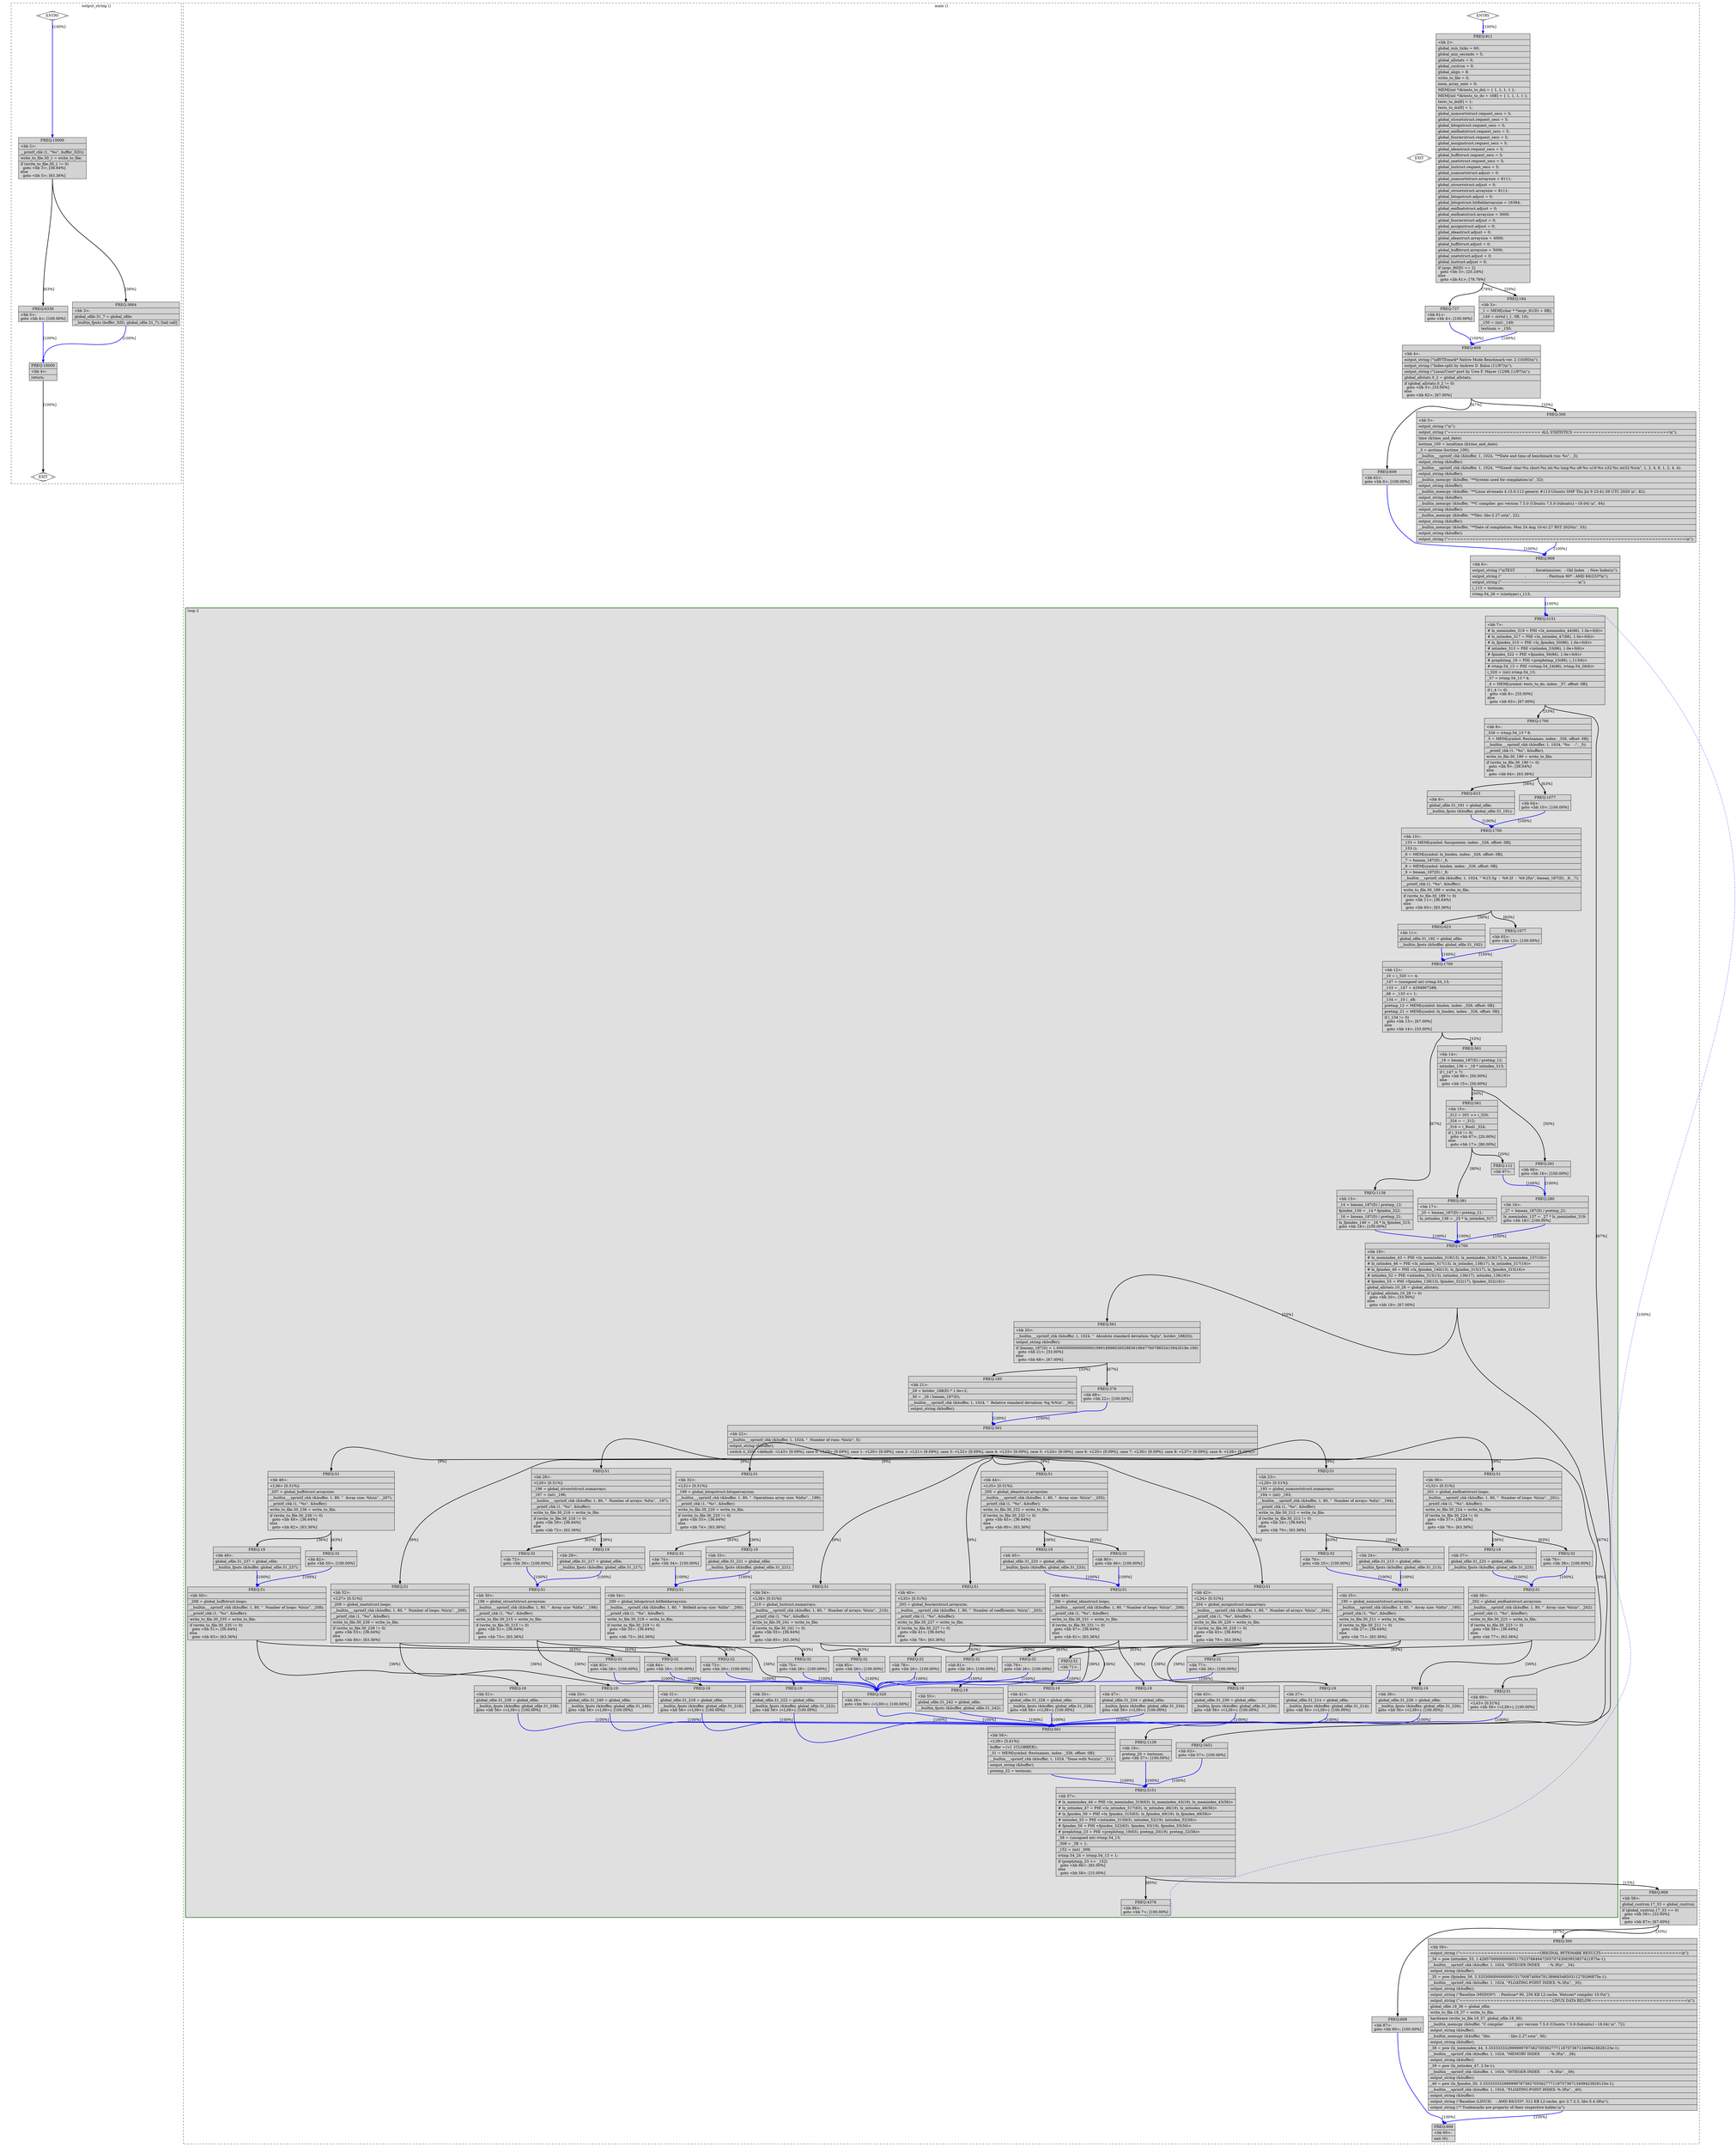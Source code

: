 digraph "nbench0.c.195t.local-pure-const2" {
overlap=false;
subgraph "cluster_output_string" {
	style="dashed";
	color="black";
	label="output_string ()";
	fn_64_basic_block_0 [shape=Mdiamond,style=filled,fillcolor=white,label="ENTRY"];

	fn_64_basic_block_1 [shape=Mdiamond,style=filled,fillcolor=white,label="EXIT"];

	fn_64_basic_block_2 [shape=record,style=filled,fillcolor=lightgrey,label="{ FREQ:10000 |\<bb\ 2\>:\l\
|__printf_chk\ (1,\ \"%s\",\ buffer_3(D));\l\
|write_to_file.30_1\ =\ write_to_file;\l\
|if\ (write_to_file.30_1\ !=\ 0)\l\
\ \ goto\ \<bb\ 3\>;\ [36.64%]\l\
else\l\
\ \ goto\ \<bb\ 5\>;\ [63.36%]\l\
}"];

	fn_64_basic_block_5 [shape=record,style=filled,fillcolor=lightgrey,label="{ FREQ:6336 |\<bb\ 5\>:\l\
goto\ \<bb\ 4\>;\ [100.00%]\l\
}"];

	fn_64_basic_block_3 [shape=record,style=filled,fillcolor=lightgrey,label="{ FREQ:3664 |\<bb\ 3\>:\l\
|global_ofile.31_7\ =\ global_ofile;\l\
|__builtin_fputs\ (buffer_3(D),\ global_ofile.31_7);\ [tail\ call]\l\
}"];

	fn_64_basic_block_4 [shape=record,style=filled,fillcolor=lightgrey,label="{ FREQ:10000 |\<bb\ 4\>:\l\
|return;\l\
}"];

	fn_64_basic_block_0:s -> fn_64_basic_block_2:n [style="solid,bold",color=blue,weight=100,constraint=true, label="[100%]"];
	fn_64_basic_block_2:s -> fn_64_basic_block_3:n [style="solid,bold",color=black,weight=10,constraint=true, label="[36%]"];
	fn_64_basic_block_2:s -> fn_64_basic_block_5:n [style="solid,bold",color=black,weight=10,constraint=true, label="[63%]"];
	fn_64_basic_block_5:s -> fn_64_basic_block_4:n [style="solid,bold",color=blue,weight=100,constraint=true, label="[100%]"];
	fn_64_basic_block_3:s -> fn_64_basic_block_4:n [style="solid,bold",color=blue,weight=100,constraint=true, label="[100%]"];
	fn_64_basic_block_4:s -> fn_64_basic_block_1:n [style="solid,bold",color=black,weight=10,constraint=true, label="[100%]"];
	fn_64_basic_block_0:s -> fn_64_basic_block_1:n [style="invis",constraint=true];
}
subgraph "cluster_main" {
	style="dashed";
	color="black";
	label="main ()";
	subgraph cluster_54_2 {
	style="filled";
	color="darkgreen";
	fillcolor="grey88";
	label="loop 2";
	labeljust=l;
	penwidth=2;
	fn_54_basic_block_7 [shape=record,style=filled,fillcolor=lightgrey,label="{ FREQ:5151 |\<bb\ 7\>:\l\
|#\ lx_memindex_319\ =\ PHI\ \<lx_memindex_44(86),\ 1.0e+0(6)\>\l\
|#\ lx_intindex_317\ =\ PHI\ \<lx_intindex_47(86),\ 1.0e+0(6)\>\l\
|#\ lx_fpindex_315\ =\ PHI\ \<lx_fpindex_50(86),\ 1.0e+0(6)\>\l\
|#\ intindex_313\ =\ PHI\ \<intindex_53(86),\ 1.0e+0(6)\>\l\
|#\ fpindex_322\ =\ PHI\ \<fpindex_56(86),\ 1.0e+0(6)\>\l\
|#\ prephitmp_19\ =\ PHI\ \<prephitmp_23(86),\ i_113(6)\>\l\
|#\ ivtmp.54_13\ =\ PHI\ \<ivtmp.54_24(86),\ ivtmp.54_26(6)\>\l\
|i_320\ =\ (int)\ ivtmp.54_13;\l\
|_57\ =\ ivtmp.54_13\ *\ 4;\l\
|_4\ =\ MEM[symbol:\ tests_to_do,\ index:\ _57,\ offset:\ 0B];\l\
|if\ (_4\ !=\ 0)\l\
\ \ goto\ \<bb\ 8\>;\ [33.00%]\l\
else\l\
\ \ goto\ \<bb\ 63\>;\ [67.00%]\l\
}"];

	fn_54_basic_block_8 [shape=record,style=filled,fillcolor=lightgrey,label="{ FREQ:1700 |\<bb\ 8\>:\l\
|_326\ =\ ivtmp.54_13\ *\ 8;\l\
|_5\ =\ MEM[symbol:\ ftestnames,\ index:\ _326,\ offset:\ 0B];\l\
|__builtin___sprintf_chk\ (&buffer,\ 1,\ 1024,\ \"%s\ \ \ \ :\",\ _5);\l\
|__printf_chk\ (1,\ \"%s\",\ &buffer);\l\
|write_to_file.30_190\ =\ write_to_file;\l\
|if\ (write_to_file.30_190\ !=\ 0)\l\
\ \ goto\ \<bb\ 9\>;\ [36.64%]\l\
else\l\
\ \ goto\ \<bb\ 64\>;\ [63.36%]\l\
}"];

	fn_54_basic_block_63 [shape=record,style=filled,fillcolor=lightgrey,label="{ FREQ:3451 |\<bb\ 63\>:\l\
goto\ \<bb\ 57\>;\ [100.00%]\l\
}"];

	fn_54_basic_block_9 [shape=record,style=filled,fillcolor=lightgrey,label="{ FREQ:623 |\<bb\ 9\>:\l\
|global_ofile.31_191\ =\ global_ofile;\l\
|__builtin_fputs\ (&buffer,\ global_ofile.31_191);\l\
}"];

	fn_54_basic_block_64 [shape=record,style=filled,fillcolor=lightgrey,label="{ FREQ:1077 |\<bb\ 64\>:\l\
goto\ \<bb\ 10\>;\ [100.00%]\l\
}"];

	fn_54_basic_block_57 [shape=record,style=filled,fillcolor=lightgrey,label="{ FREQ:5151 |\<bb\ 57\>:\l\
|#\ lx_memindex_44\ =\ PHI\ \<lx_memindex_319(63),\ lx_memindex_43(19),\ lx_memindex_43(56)\>\l\
|#\ lx_intindex_47\ =\ PHI\ \<lx_intindex_317(63),\ lx_intindex_46(19),\ lx_intindex_46(56)\>\l\
|#\ lx_fpindex_50\ =\ PHI\ \<lx_fpindex_315(63),\ lx_fpindex_49(19),\ lx_fpindex_49(56)\>\l\
|#\ intindex_53\ =\ PHI\ \<intindex_313(63),\ intindex_52(19),\ intindex_52(56)\>\l\
|#\ fpindex_56\ =\ PHI\ \<fpindex_322(63),\ fpindex_55(19),\ fpindex_55(56)\>\l\
|#\ prephitmp_23\ =\ PHI\ \<prephitmp_19(63),\ pretmp_20(19),\ pretmp_22(56)\>\l\
|_58\ =\ (unsigned\ int)\ ivtmp.54_13;\l\
|_309\ =\ _58\ +\ 1;\l\
|_152\ =\ (int)\ _309;\l\
|ivtmp.54_24\ =\ ivtmp.54_13\ +\ 1;\l\
|if\ (prephitmp_23\ \>=\ _152)\l\
\ \ goto\ \<bb\ 86\>;\ [85.00%]\l\
else\l\
\ \ goto\ \<bb\ 58\>;\ [15.00%]\l\
}"];

	fn_54_basic_block_10 [shape=record,style=filled,fillcolor=lightgrey,label="{ FREQ:1700 |\<bb\ 10\>:\l\
|_153\ =\ MEM[symbol:\ funcpointer,\ index:\ _326,\ offset:\ 0B];\l\
|_153\ ();\l\
|_6\ =\ MEM[symbol:\ lx_bindex,\ index:\ _326,\ offset:\ 0B];\l\
|_7\ =\ bmean_187(D)\ /\ _6;\l\
|_8\ =\ MEM[symbol:\ bindex,\ index:\ _326,\ offset:\ 0B];\l\
|_9\ =\ bmean_187(D)\ /\ _8;\l\
|__builtin___sprintf_chk\ (&buffer,\ 1,\ 1024,\ \"\ %15.5g\ \ :\ \ %9.2f\ \ :\ \ %9.2f\\n\",\ bmean_187(D),\ _9,\ _7);\l\
|__printf_chk\ (1,\ \"%s\",\ &buffer);\l\
|write_to_file.30_189\ =\ write_to_file;\l\
|if\ (write_to_file.30_189\ !=\ 0)\l\
\ \ goto\ \<bb\ 11\>;\ [36.64%]\l\
else\l\
\ \ goto\ \<bb\ 65\>;\ [63.36%]\l\
}"];

	fn_54_basic_block_86 [shape=record,style=filled,fillcolor=lightgrey,label="{ FREQ:4378 |\<bb\ 86\>:\l\
goto\ \<bb\ 7\>;\ [100.00%]\l\
}"];

	fn_54_basic_block_11 [shape=record,style=filled,fillcolor=lightgrey,label="{ FREQ:623 |\<bb\ 11\>:\l\
|global_ofile.31_192\ =\ global_ofile;\l\
|__builtin_fputs\ (&buffer,\ global_ofile.31_192);\l\
}"];

	fn_54_basic_block_65 [shape=record,style=filled,fillcolor=lightgrey,label="{ FREQ:1077 |\<bb\ 65\>:\l\
goto\ \<bb\ 12\>;\ [100.00%]\l\
}"];

	fn_54_basic_block_12 [shape=record,style=filled,fillcolor=lightgrey,label="{ FREQ:1700 |\<bb\ 12\>:\l\
|_10\ =\ i_320\ ==\ 4;\l\
|_147\ =\ (unsigned\ int)\ ivtmp.54_13;\l\
|_133\ =\ _147\ +\ 4294967288;\l\
|_48\ =\ _133\ \<=\ 1;\l\
|_134\ =\ _10\ \|\ _48;\l\
|pretmp_12\ =\ MEM[symbol:\ bindex,\ index:\ _326,\ offset:\ 0B];\l\
|pretmp_21\ =\ MEM[symbol:\ lx_bindex,\ index:\ _326,\ offset:\ 0B];\l\
|if\ (_134\ !=\ 0)\l\
\ \ goto\ \<bb\ 13\>;\ [67.00%]\l\
else\l\
\ \ goto\ \<bb\ 14\>;\ [33.00%]\l\
}"];

	fn_54_basic_block_13 [shape=record,style=filled,fillcolor=lightgrey,label="{ FREQ:1139 |\<bb\ 13\>:\l\
|_14\ =\ bmean_187(D)\ /\ pretmp_12;\l\
|fpindex_139\ =\ _14\ *\ fpindex_322;\l\
|_16\ =\ bmean_187(D)\ /\ pretmp_21;\l\
|lx_fpindex_140\ =\ _16\ *\ lx_fpindex_315;\l\
goto\ \<bb\ 18\>;\ [100.00%]\l\
}"];

	fn_54_basic_block_14 [shape=record,style=filled,fillcolor=lightgrey,label="{ FREQ:561 |\<bb\ 14\>:\l\
|_18\ =\ bmean_187(D)\ /\ pretmp_12;\l\
|intindex_136\ =\ _18\ *\ intindex_313;\l\
|if\ (_147\ \>\ 7)\l\
\ \ goto\ \<bb\ 66\>;\ [50.00%]\l\
else\l\
\ \ goto\ \<bb\ 15\>;\ [50.00%]\l\
}"];

	fn_54_basic_block_18 [shape=record,style=filled,fillcolor=lightgrey,label="{ FREQ:1700 |\<bb\ 18\>:\l\
|#\ lx_memindex_43\ =\ PHI\ \<lx_memindex_319(13),\ lx_memindex_319(17),\ lx_memindex_137(16)\>\l\
|#\ lx_intindex_46\ =\ PHI\ \<lx_intindex_317(13),\ lx_intindex_138(17),\ lx_intindex_317(16)\>\l\
|#\ lx_fpindex_49\ =\ PHI\ \<lx_fpindex_140(13),\ lx_fpindex_315(17),\ lx_fpindex_315(16)\>\l\
|#\ intindex_52\ =\ PHI\ \<intindex_313(13),\ intindex_136(17),\ intindex_136(16)\>\l\
|#\ fpindex_55\ =\ PHI\ \<fpindex_139(13),\ fpindex_322(17),\ fpindex_322(16)\>\l\
|global_allstats.10_28\ =\ global_allstats;\l\
|if\ (global_allstats.10_28\ !=\ 0)\l\
\ \ goto\ \<bb\ 20\>;\ [33.00%]\l\
else\l\
\ \ goto\ \<bb\ 19\>;\ [67.00%]\l\
}"];

	fn_54_basic_block_15 [shape=record,style=filled,fillcolor=lightgrey,label="{ FREQ:561 |\<bb\ 15\>:\l\
|_312\ =\ 201\ \>\>\ i_320;\l\
|_324\ =\ ~_312;\l\
|_316\ =\ (_Bool)\ _324;\l\
|if\ (_316\ !=\ 0)\l\
\ \ goto\ \<bb\ 67\>;\ [20.00%]\l\
else\l\
\ \ goto\ \<bb\ 17\>;\ [80.00%]\l\
}"];

	fn_54_basic_block_66 [shape=record,style=filled,fillcolor=lightgrey,label="{ FREQ:281 |\<bb\ 66\>:\l\
goto\ \<bb\ 16\>;\ [100.00%]\l\
}"];

	fn_54_basic_block_20 [shape=record,style=filled,fillcolor=lightgrey,label="{ FREQ:561 |\<bb\ 20\>:\l\
|__builtin___sprintf_chk\ (&buffer,\ 1,\ 1024,\ \"\ \ Absolute\ standard\ deviation:\ %g\\n\",\ bstdev_188(D));\l\
|output_string\ (&buffer);\l\
|if\ (bmean_187(D)\ \>\ 1.00000000000000001999189980260288361964776078853415942018e-100)\l\
\ \ goto\ \<bb\ 21\>;\ [33.00%]\l\
else\l\
\ \ goto\ \<bb\ 68\>;\ [67.00%]\l\
}"];

	fn_54_basic_block_19 [shape=record,style=filled,fillcolor=lightgrey,label="{ FREQ:1139 |\<bb\ 19\>:\l\
|pretmp_20\ =\ testnum;\l\
goto\ \<bb\ 57\>;\ [100.00%]\l\
}"];

	fn_54_basic_block_17 [shape=record,style=filled,fillcolor=lightgrey,label="{ FREQ:381 |\<bb\ 17\>:\l\
|_25\ =\ bmean_187(D)\ /\ pretmp_21;\l\
|lx_intindex_138\ =\ _25\ *\ lx_intindex_317;\l\
}"];

	fn_54_basic_block_67 [shape=record,style=filled,fillcolor=lightgrey,label="{ FREQ:112 |\<bb\ 67\>:\l\
}"];

	fn_54_basic_block_16 [shape=record,style=filled,fillcolor=lightgrey,label="{ FREQ:280 |\<bb\ 16\>:\l\
|_27\ =\ bmean_187(D)\ /\ pretmp_21;\l\
|lx_memindex_137\ =\ _27\ *\ lx_memindex_319;\l\
goto\ \<bb\ 18\>;\ [100.00%]\l\
}"];

	fn_54_basic_block_21 [shape=record,style=filled,fillcolor=lightgrey,label="{ FREQ:185 |\<bb\ 21\>:\l\
|_29\ =\ bstdev_188(D)\ *\ 1.0e+2;\l\
|_30\ =\ _29\ /\ bmean_187(D);\l\
|__builtin___sprintf_chk\ (&buffer,\ 1,\ 1024,\ \"\ \ Relative\ standard\ deviation:\ %g\ %%\\n\",\ _30);\l\
|output_string\ (&buffer);\l\
}"];

	fn_54_basic_block_68 [shape=record,style=filled,fillcolor=lightgrey,label="{ FREQ:376 |\<bb\ 68\>:\l\
goto\ \<bb\ 22\>;\ [100.00%]\l\
}"];

	fn_54_basic_block_22 [shape=record,style=filled,fillcolor=lightgrey,label="{ FREQ:561 |\<bb\ 22\>:\l\
|__builtin___sprintf_chk\ (&buffer,\ 1,\ 1024,\ \"\ \ Number\ of\ runs:\ %lu\\n\",\ 5);\l\
|output_string\ (&buffer);\l\
|switch\ (i_320)\ \<default:\ \<L43\>\ [9.09%],\ case\ 0:\ \<L29\>\ [9.09%],\ case\ 1:\ \<L30\>\ [9.09%],\ case\ 2:\ \<L31\>\ [9.09%],\ case\ 3:\ \<L32\>\ [9.09%],\ case\ 4:\ \<L33\>\ [9.09%],\ case\ 5:\ \<L34\>\ [9.09%],\ case\ 6:\ \<L35\>\ [9.09%],\ case\ 7:\ \<L36\>\ [9.09%],\ case\ 8:\ \<L37\>\ [9.09%],\ case\ 9:\ \<L38\>\ [9.09%]\>\l\
}"];

	fn_54_basic_block_69 [shape=record,style=filled,fillcolor=lightgrey,label="{ FREQ:51 |\<bb\ 69\>:\l\
|\<L43\>\ [0.51%]:\l\
goto\ \<bb\ 56\>\ (\<L39\>);\ [100.00%]\l\
}"];

	fn_54_basic_block_23 [shape=record,style=filled,fillcolor=lightgrey,label="{ FREQ:51 |\<bb\ 23\>:\l\
|\<L29\>\ [0.51%]:\l\
|_193\ =\ global_numsortstruct.numarrays;\l\
|_194\ =\ (int)\ _193;\l\
|__builtin___sprintf_chk\ (&buffer,\ 1,\ 80,\ \"\ \ Number\ of\ arrays:\ %d\\n\",\ _194);\l\
|__printf_chk\ (1,\ \"%s\",\ &buffer);\l\
|write_to_file.30_212\ =\ write_to_file;\l\
|if\ (write_to_file.30_212\ !=\ 0)\l\
\ \ goto\ \<bb\ 24\>;\ [36.64%]\l\
else\l\
\ \ goto\ \<bb\ 70\>;\ [63.36%]\l\
}"];

	fn_54_basic_block_28 [shape=record,style=filled,fillcolor=lightgrey,label="{ FREQ:51 |\<bb\ 28\>:\l\
|\<L30\>\ [0.51%]:\l\
|_196\ =\ global_strsortstruct.numarrays;\l\
|_197\ =\ (int)\ _196;\l\
|__builtin___sprintf_chk\ (&buffer,\ 1,\ 80,\ \"\ \ Number\ of\ arrays:\ %d\\n\",\ _197);\l\
|__printf_chk\ (1,\ \"%s\",\ &buffer);\l\
|write_to_file.30_216\ =\ write_to_file;\l\
|if\ (write_to_file.30_216\ !=\ 0)\l\
\ \ goto\ \<bb\ 29\>;\ [36.64%]\l\
else\l\
\ \ goto\ \<bb\ 72\>;\ [63.36%]\l\
}"];

	fn_54_basic_block_32 [shape=record,style=filled,fillcolor=lightgrey,label="{ FREQ:51 |\<bb\ 32\>:\l\
|\<L31\>\ [0.51%]:\l\
|_199\ =\ global_bitopstruct.bitoparraysize;\l\
|__builtin___sprintf_chk\ (&buffer,\ 1,\ 80,\ \"\ \ Operations\ array\ size:\ %ld\\n\",\ _199);\l\
|__printf_chk\ (1,\ \"%s\",\ &buffer);\l\
|write_to_file.30_220\ =\ write_to_file;\l\
|if\ (write_to_file.30_220\ !=\ 0)\l\
\ \ goto\ \<bb\ 33\>;\ [36.64%]\l\
else\l\
\ \ goto\ \<bb\ 74\>;\ [63.36%]\l\
}"];

	fn_54_basic_block_36 [shape=record,style=filled,fillcolor=lightgrey,label="{ FREQ:51 |\<bb\ 36\>:\l\
|\<L32\>\ [0.51%]:\l\
|_201\ =\ global_emfloatstruct.loops;\l\
|__builtin___sprintf_chk\ (&buffer,\ 1,\ 80,\ \"\ \ Number\ of\ loops:\ %lu\\n\",\ _201);\l\
|__printf_chk\ (1,\ \"%s\",\ &buffer);\l\
|write_to_file.30_224\ =\ write_to_file;\l\
|if\ (write_to_file.30_224\ !=\ 0)\l\
\ \ goto\ \<bb\ 37\>;\ [36.64%]\l\
else\l\
\ \ goto\ \<bb\ 76\>;\ [63.36%]\l\
}"];

	fn_54_basic_block_40 [shape=record,style=filled,fillcolor=lightgrey,label="{ FREQ:51 |\<bb\ 40\>:\l\
|\<L33\>\ [0.51%]:\l\
|_203\ =\ global_fourierstruct.arraysize;\l\
|__builtin___sprintf_chk\ (&buffer,\ 1,\ 80,\ \"\ \ Number\ of\ coefficients:\ %lu\\n\",\ _203);\l\
|__printf_chk\ (1,\ \"%s\",\ &buffer);\l\
|write_to_file.30_227\ =\ write_to_file;\l\
|if\ (write_to_file.30_227\ !=\ 0)\l\
\ \ goto\ \<bb\ 41\>;\ [36.64%]\l\
else\l\
\ \ goto\ \<bb\ 78\>;\ [63.36%]\l\
}"];

	fn_54_basic_block_42 [shape=record,style=filled,fillcolor=lightgrey,label="{ FREQ:51 |\<bb\ 42\>:\l\
|\<L34\>\ [0.51%]:\l\
|_204\ =\ global_assignstruct.numarrays;\l\
|__builtin___sprintf_chk\ (&buffer,\ 1,\ 80,\ \"\ \ Number\ of\ arrays:\ %lu\\n\",\ _204);\l\
|__printf_chk\ (1,\ \"%s\",\ &buffer);\l\
|write_to_file.30_229\ =\ write_to_file;\l\
|if\ (write_to_file.30_229\ !=\ 0)\l\
\ \ goto\ \<bb\ 43\>;\ [36.64%]\l\
else\l\
\ \ goto\ \<bb\ 79\>;\ [63.36%]\l\
}"];

	fn_54_basic_block_44 [shape=record,style=filled,fillcolor=lightgrey,label="{ FREQ:51 |\<bb\ 44\>:\l\
|\<L35\>\ [0.51%]:\l\
|_205\ =\ global_ideastruct.arraysize;\l\
|__builtin___sprintf_chk\ (&buffer,\ 1,\ 80,\ \"\ \ Array\ size:\ %lu\\n\",\ _205);\l\
|__printf_chk\ (1,\ \"%s\",\ &buffer);\l\
|write_to_file.30_232\ =\ write_to_file;\l\
|if\ (write_to_file.30_232\ !=\ 0)\l\
\ \ goto\ \<bb\ 45\>;\ [36.64%]\l\
else\l\
\ \ goto\ \<bb\ 80\>;\ [63.36%]\l\
}"];

	fn_54_basic_block_48 [shape=record,style=filled,fillcolor=lightgrey,label="{ FREQ:51 |\<bb\ 48\>:\l\
|\<L36\>\ [0.51%]:\l\
|_207\ =\ global_huffstruct.arraysize;\l\
|__builtin___sprintf_chk\ (&buffer,\ 1,\ 80,\ \"\ \ Array\ size:\ %lu\\n\",\ _207);\l\
|__printf_chk\ (1,\ \"%s\",\ &buffer);\l\
|write_to_file.30_236\ =\ write_to_file;\l\
|if\ (write_to_file.30_236\ !=\ 0)\l\
\ \ goto\ \<bb\ 49\>;\ [36.64%]\l\
else\l\
\ \ goto\ \<bb\ 82\>;\ [63.36%]\l\
}"];

	fn_54_basic_block_52 [shape=record,style=filled,fillcolor=lightgrey,label="{ FREQ:51 |\<bb\ 52\>:\l\
|\<L37\>\ [0.51%]:\l\
|_209\ =\ global_nnetstruct.loops;\l\
|__builtin___sprintf_chk\ (&buffer,\ 1,\ 80,\ \"\ \ Number\ of\ loops:\ %lu\\n\",\ _209);\l\
|__printf_chk\ (1,\ \"%s\",\ &buffer);\l\
|write_to_file.30_239\ =\ write_to_file;\l\
|if\ (write_to_file.30_239\ !=\ 0)\l\
\ \ goto\ \<bb\ 53\>;\ [36.64%]\l\
else\l\
\ \ goto\ \<bb\ 84\>;\ [63.36%]\l\
}"];

	fn_54_basic_block_54 [shape=record,style=filled,fillcolor=lightgrey,label="{ FREQ:51 |\<bb\ 54\>:\l\
|\<L38\>\ [0.51%]:\l\
|_210\ =\ global_lustruct.numarrays;\l\
|__builtin___sprintf_chk\ (&buffer,\ 1,\ 80,\ \"\ \ Number\ of\ arrays:\ %lu\\n\",\ _210);\l\
|__printf_chk\ (1,\ \"%s\",\ &buffer);\l\
|write_to_file.30_241\ =\ write_to_file;\l\
|if\ (write_to_file.30_241\ !=\ 0)\l\
\ \ goto\ \<bb\ 55\>;\ [36.64%]\l\
else\l\
\ \ goto\ \<bb\ 85\>;\ [63.36%]\l\
}"];

	fn_54_basic_block_56 [shape=record,style=filled,fillcolor=lightgrey,label="{ FREQ:561 |\<bb\ 56\>:\l\
|\<L39\>\ [5.61%]:\l\
|buffer\ =\{v\}\ \{CLOBBER\};\l\
|_31\ =\ MEM[symbol:\ ftestnames,\ index:\ _326,\ offset:\ 0B];\l\
|__builtin___sprintf_chk\ (&buffer,\ 1,\ 1024,\ \"Done\ with\ %s\\n\\n\",\ _31);\l\
|output_string\ (&buffer);\l\
|pretmp_22\ =\ testnum;\l\
}"];

	fn_54_basic_block_24 [shape=record,style=filled,fillcolor=lightgrey,label="{ FREQ:19 |\<bb\ 24\>:\l\
|global_ofile.31_213\ =\ global_ofile;\l\
|__builtin_fputs\ (&buffer,\ global_ofile.31_213);\l\
}"];

	fn_54_basic_block_70 [shape=record,style=filled,fillcolor=lightgrey,label="{ FREQ:32 |\<bb\ 70\>:\l\
goto\ \<bb\ 25\>;\ [100.00%]\l\
}"];

	fn_54_basic_block_29 [shape=record,style=filled,fillcolor=lightgrey,label="{ FREQ:19 |\<bb\ 29\>:\l\
|global_ofile.31_217\ =\ global_ofile;\l\
|__builtin_fputs\ (&buffer,\ global_ofile.31_217);\l\
}"];

	fn_54_basic_block_72 [shape=record,style=filled,fillcolor=lightgrey,label="{ FREQ:32 |\<bb\ 72\>:\l\
goto\ \<bb\ 30\>;\ [100.00%]\l\
}"];

	fn_54_basic_block_33 [shape=record,style=filled,fillcolor=lightgrey,label="{ FREQ:19 |\<bb\ 33\>:\l\
|global_ofile.31_221\ =\ global_ofile;\l\
|__builtin_fputs\ (&buffer,\ global_ofile.31_221);\l\
}"];

	fn_54_basic_block_74 [shape=record,style=filled,fillcolor=lightgrey,label="{ FREQ:32 |\<bb\ 74\>:\l\
goto\ \<bb\ 34\>;\ [100.00%]\l\
}"];

	fn_54_basic_block_37 [shape=record,style=filled,fillcolor=lightgrey,label="{ FREQ:19 |\<bb\ 37\>:\l\
|global_ofile.31_225\ =\ global_ofile;\l\
|__builtin_fputs\ (&buffer,\ global_ofile.31_225);\l\
}"];

	fn_54_basic_block_76 [shape=record,style=filled,fillcolor=lightgrey,label="{ FREQ:32 |\<bb\ 76\>:\l\
goto\ \<bb\ 38\>;\ [100.00%]\l\
}"];

	fn_54_basic_block_41 [shape=record,style=filled,fillcolor=lightgrey,label="{ FREQ:19 |\<bb\ 41\>:\l\
|global_ofile.31_228\ =\ global_ofile;\l\
|__builtin_fputs\ (&buffer,\ global_ofile.31_228);\l\
goto\ \<bb\ 56\>\ (\<L39\>);\ [100.00%]\l\
}"];

	fn_54_basic_block_78 [shape=record,style=filled,fillcolor=lightgrey,label="{ FREQ:32 |\<bb\ 78\>:\l\
goto\ \<bb\ 26\>;\ [100.00%]\l\
}"];

	fn_54_basic_block_43 [shape=record,style=filled,fillcolor=lightgrey,label="{ FREQ:19 |\<bb\ 43\>:\l\
|global_ofile.31_230\ =\ global_ofile;\l\
|__builtin_fputs\ (&buffer,\ global_ofile.31_230);\l\
goto\ \<bb\ 56\>\ (\<L39\>);\ [100.00%]\l\
}"];

	fn_54_basic_block_79 [shape=record,style=filled,fillcolor=lightgrey,label="{ FREQ:32 |\<bb\ 79\>:\l\
goto\ \<bb\ 26\>;\ [100.00%]\l\
}"];

	fn_54_basic_block_45 [shape=record,style=filled,fillcolor=lightgrey,label="{ FREQ:19 |\<bb\ 45\>:\l\
|global_ofile.31_233\ =\ global_ofile;\l\
|__builtin_fputs\ (&buffer,\ global_ofile.31_233);\l\
}"];

	fn_54_basic_block_80 [shape=record,style=filled,fillcolor=lightgrey,label="{ FREQ:32 |\<bb\ 80\>:\l\
goto\ \<bb\ 46\>;\ [100.00%]\l\
}"];

	fn_54_basic_block_49 [shape=record,style=filled,fillcolor=lightgrey,label="{ FREQ:19 |\<bb\ 49\>:\l\
|global_ofile.31_237\ =\ global_ofile;\l\
|__builtin_fputs\ (&buffer,\ global_ofile.31_237);\l\
}"];

	fn_54_basic_block_82 [shape=record,style=filled,fillcolor=lightgrey,label="{ FREQ:32 |\<bb\ 82\>:\l\
goto\ \<bb\ 50\>;\ [100.00%]\l\
}"];

	fn_54_basic_block_53 [shape=record,style=filled,fillcolor=lightgrey,label="{ FREQ:19 |\<bb\ 53\>:\l\
|global_ofile.31_240\ =\ global_ofile;\l\
|__builtin_fputs\ (&buffer,\ global_ofile.31_240);\l\
goto\ \<bb\ 56\>\ (\<L39\>);\ [100.00%]\l\
}"];

	fn_54_basic_block_84 [shape=record,style=filled,fillcolor=lightgrey,label="{ FREQ:32 |\<bb\ 84\>:\l\
goto\ \<bb\ 26\>;\ [100.00%]\l\
}"];

	fn_54_basic_block_55 [shape=record,style=filled,fillcolor=lightgrey,label="{ FREQ:19 |\<bb\ 55\>:\l\
|global_ofile.31_242\ =\ global_ofile;\l\
|__builtin_fputs\ (&buffer,\ global_ofile.31_242);\l\
}"];

	fn_54_basic_block_85 [shape=record,style=filled,fillcolor=lightgrey,label="{ FREQ:32 |\<bb\ 85\>:\l\
goto\ \<bb\ 26\>;\ [100.00%]\l\
}"];

	fn_54_basic_block_25 [shape=record,style=filled,fillcolor=lightgrey,label="{ FREQ:51 |\<bb\ 25\>:\l\
|_195\ =\ global_numsortstruct.arraysize;\l\
|__builtin___sprintf_chk\ (&buffer,\ 1,\ 80,\ \"\ \ Array\ size:\ %ld\\n\",\ _195);\l\
|__printf_chk\ (1,\ \"%s\",\ &buffer);\l\
|write_to_file.30_211\ =\ write_to_file;\l\
|if\ (write_to_file.30_211\ !=\ 0)\l\
\ \ goto\ \<bb\ 27\>;\ [36.64%]\l\
else\l\
\ \ goto\ \<bb\ 71\>;\ [63.36%]\l\
}"];

	fn_54_basic_block_30 [shape=record,style=filled,fillcolor=lightgrey,label="{ FREQ:51 |\<bb\ 30\>:\l\
|_198\ =\ global_strsortstruct.arraysize;\l\
|__builtin___sprintf_chk\ (&buffer,\ 1,\ 80,\ \"\ \ Array\ size:\ %ld\\n\",\ _198);\l\
|__printf_chk\ (1,\ \"%s\",\ &buffer);\l\
|write_to_file.30_215\ =\ write_to_file;\l\
|if\ (write_to_file.30_215\ !=\ 0)\l\
\ \ goto\ \<bb\ 31\>;\ [36.64%]\l\
else\l\
\ \ goto\ \<bb\ 73\>;\ [63.36%]\l\
}"];

	fn_54_basic_block_34 [shape=record,style=filled,fillcolor=lightgrey,label="{ FREQ:51 |\<bb\ 34\>:\l\
|_200\ =\ global_bitopstruct.bitfieldarraysize;\l\
|__builtin___sprintf_chk\ (&buffer,\ 1,\ 80,\ \"\ \ Bitfield\ array\ size:\ %ld\\n\",\ _200);\l\
|__printf_chk\ (1,\ \"%s\",\ &buffer);\l\
|write_to_file.30_219\ =\ write_to_file;\l\
|if\ (write_to_file.30_219\ !=\ 0)\l\
\ \ goto\ \<bb\ 35\>;\ [36.64%]\l\
else\l\
\ \ goto\ \<bb\ 75\>;\ [63.36%]\l\
}"];

	fn_54_basic_block_38 [shape=record,style=filled,fillcolor=lightgrey,label="{ FREQ:51 |\<bb\ 38\>:\l\
|_202\ =\ global_emfloatstruct.arraysize;\l\
|__builtin___sprintf_chk\ (&buffer,\ 1,\ 80,\ \"\ \ Array\ size:\ %lu\\n\",\ _202);\l\
|__printf_chk\ (1,\ \"%s\",\ &buffer);\l\
|write_to_file.30_223\ =\ write_to_file;\l\
|if\ (write_to_file.30_223\ !=\ 0)\l\
\ \ goto\ \<bb\ 39\>;\ [36.64%]\l\
else\l\
\ \ goto\ \<bb\ 77\>;\ [63.36%]\l\
}"];

	fn_54_basic_block_26 [shape=record,style=filled,fillcolor=lightgrey,label="{ FREQ:320 |\<bb\ 26\>:\l\
goto\ \<bb\ 56\>\ (\<L39\>);\ [100.00%]\l\
}"];

	fn_54_basic_block_46 [shape=record,style=filled,fillcolor=lightgrey,label="{ FREQ:51 |\<bb\ 46\>:\l\
|_206\ =\ global_ideastruct.loops;\l\
|__builtin___sprintf_chk\ (&buffer,\ 1,\ 80,\ \"\ Number\ of\ loops:\ %lu\\n\",\ _206);\l\
|__printf_chk\ (1,\ \"%s\",\ &buffer);\l\
|write_to_file.30_231\ =\ write_to_file;\l\
|if\ (write_to_file.30_231\ !=\ 0)\l\
\ \ goto\ \<bb\ 47\>;\ [36.64%]\l\
else\l\
\ \ goto\ \<bb\ 81\>;\ [63.36%]\l\
}"];

	fn_54_basic_block_50 [shape=record,style=filled,fillcolor=lightgrey,label="{ FREQ:51 |\<bb\ 50\>:\l\
|_208\ =\ global_huffstruct.loops;\l\
|__builtin___sprintf_chk\ (&buffer,\ 1,\ 80,\ \"\ \ Number\ of\ loops:\ %lu\\n\",\ _208);\l\
|__printf_chk\ (1,\ \"%s\",\ &buffer);\l\
|write_to_file.30_235\ =\ write_to_file;\l\
|if\ (write_to_file.30_235\ !=\ 0)\l\
\ \ goto\ \<bb\ 51\>;\ [36.64%]\l\
else\l\
\ \ goto\ \<bb\ 83\>;\ [63.36%]\l\
}"];

	fn_54_basic_block_27 [shape=record,style=filled,fillcolor=lightgrey,label="{ FREQ:19 |\<bb\ 27\>:\l\
|global_ofile.31_214\ =\ global_ofile;\l\
|__builtin_fputs\ (&buffer,\ global_ofile.31_214);\l\
goto\ \<bb\ 56\>\ (\<L39\>);\ [100.00%]\l\
}"];

	fn_54_basic_block_71 [shape=record,style=filled,fillcolor=lightgrey,label="{ FREQ:32 |\<bb\ 71\>:\l\
}"];

	fn_54_basic_block_31 [shape=record,style=filled,fillcolor=lightgrey,label="{ FREQ:19 |\<bb\ 31\>:\l\
|global_ofile.31_218\ =\ global_ofile;\l\
|__builtin_fputs\ (&buffer,\ global_ofile.31_218);\l\
goto\ \<bb\ 56\>\ (\<L39\>);\ [100.00%]\l\
}"];

	fn_54_basic_block_73 [shape=record,style=filled,fillcolor=lightgrey,label="{ FREQ:32 |\<bb\ 73\>:\l\
goto\ \<bb\ 26\>;\ [100.00%]\l\
}"];

	fn_54_basic_block_35 [shape=record,style=filled,fillcolor=lightgrey,label="{ FREQ:19 |\<bb\ 35\>:\l\
|global_ofile.31_222\ =\ global_ofile;\l\
|__builtin_fputs\ (&buffer,\ global_ofile.31_222);\l\
goto\ \<bb\ 56\>\ (\<L39\>);\ [100.00%]\l\
}"];

	fn_54_basic_block_75 [shape=record,style=filled,fillcolor=lightgrey,label="{ FREQ:32 |\<bb\ 75\>:\l\
goto\ \<bb\ 26\>;\ [100.00%]\l\
}"];

	fn_54_basic_block_39 [shape=record,style=filled,fillcolor=lightgrey,label="{ FREQ:19 |\<bb\ 39\>:\l\
|global_ofile.31_226\ =\ global_ofile;\l\
|__builtin_fputs\ (&buffer,\ global_ofile.31_226);\l\
goto\ \<bb\ 56\>\ (\<L39\>);\ [100.00%]\l\
}"];

	fn_54_basic_block_77 [shape=record,style=filled,fillcolor=lightgrey,label="{ FREQ:32 |\<bb\ 77\>:\l\
goto\ \<bb\ 26\>;\ [100.00%]\l\
}"];

	fn_54_basic_block_47 [shape=record,style=filled,fillcolor=lightgrey,label="{ FREQ:19 |\<bb\ 47\>:\l\
|global_ofile.31_234\ =\ global_ofile;\l\
|__builtin_fputs\ (&buffer,\ global_ofile.31_234);\l\
goto\ \<bb\ 56\>\ (\<L39\>);\ [100.00%]\l\
}"];

	fn_54_basic_block_81 [shape=record,style=filled,fillcolor=lightgrey,label="{ FREQ:32 |\<bb\ 81\>:\l\
goto\ \<bb\ 26\>;\ [100.00%]\l\
}"];

	fn_54_basic_block_51 [shape=record,style=filled,fillcolor=lightgrey,label="{ FREQ:19 |\<bb\ 51\>:\l\
|global_ofile.31_238\ =\ global_ofile;\l\
|__builtin_fputs\ (&buffer,\ global_ofile.31_238);\l\
goto\ \<bb\ 56\>\ (\<L39\>);\ [100.00%]\l\
}"];

	fn_54_basic_block_83 [shape=record,style=filled,fillcolor=lightgrey,label="{ FREQ:32 |\<bb\ 83\>:\l\
goto\ \<bb\ 26\>;\ [100.00%]\l\
}"];

	}
	fn_54_basic_block_0 [shape=Mdiamond,style=filled,fillcolor=white,label="ENTRY"];

	fn_54_basic_block_1 [shape=Mdiamond,style=filled,fillcolor=white,label="EXIT"];

	fn_54_basic_block_2 [shape=record,style=filled,fillcolor=lightgrey,label="{ FREQ:911 |\<bb\ 2\>:\l\
|global_min_ticks\ =\ 60;\l\
|global_min_seconds\ =\ 5;\l\
|global_allstats\ =\ 0;\l\
|global_custrun\ =\ 0;\l\
|global_align\ =\ 8;\l\
|write_to_file\ =\ 0;\l\
|mem_array_ents\ =\ 0;\l\
|MEM[(int\ *)&tests_to_do]\ =\ \{\ 1,\ 1,\ 1,\ 1\ \};\l\
|MEM[(int\ *)&tests_to_do\ +\ 16B]\ =\ \{\ 1,\ 1,\ 1,\ 1\ \};\l\
|tests_to_do[8]\ =\ 1;\l\
|tests_to_do[9]\ =\ 1;\l\
|global_numsortstruct.request_secs\ =\ 5;\l\
|global_strsortstruct.request_secs\ =\ 5;\l\
|global_bitopstruct.request_secs\ =\ 5;\l\
|global_emfloatstruct.request_secs\ =\ 5;\l\
|global_fourierstruct.request_secs\ =\ 5;\l\
|global_assignstruct.request_secs\ =\ 5;\l\
|global_ideastruct.request_secs\ =\ 5;\l\
|global_huffstruct.request_secs\ =\ 5;\l\
|global_nnetstruct.request_secs\ =\ 5;\l\
|global_lustruct.request_secs\ =\ 5;\l\
|global_numsortstruct.adjust\ =\ 0;\l\
|global_numsortstruct.arraysize\ =\ 8111;\l\
|global_strsortstruct.adjust\ =\ 0;\l\
|global_strsortstruct.arraysize\ =\ 8111;\l\
|global_bitopstruct.adjust\ =\ 0;\l\
|global_bitopstruct.bitfieldarraysize\ =\ 16384;\l\
|global_emfloatstruct.adjust\ =\ 0;\l\
|global_emfloatstruct.arraysize\ =\ 3000;\l\
|global_fourierstruct.adjust\ =\ 0;\l\
|global_assignstruct.adjust\ =\ 0;\l\
|global_ideastruct.adjust\ =\ 0;\l\
|global_ideastruct.arraysize\ =\ 4000;\l\
|global_huffstruct.adjust\ =\ 0;\l\
|global_huffstruct.arraysize\ =\ 5000;\l\
|global_nnetstruct.adjust\ =\ 0;\l\
|global_lustruct.adjust\ =\ 0;\l\
|if\ (argc_90(D)\ ==\ 2)\l\
\ \ goto\ \<bb\ 3\>;\ [20.24%]\l\
else\l\
\ \ goto\ \<bb\ 61\>;\ [79.76%]\l\
}"];

	fn_54_basic_block_61 [shape=record,style=filled,fillcolor=lightgrey,label="{ FREQ:727 |\<bb\ 61\>:\l\
goto\ \<bb\ 4\>;\ [100.00%]\l\
}"];

	fn_54_basic_block_3 [shape=record,style=filled,fillcolor=lightgrey,label="{ FREQ:184 |\<bb\ 3\>:\l\
|_1\ =\ MEM[(char\ *\ *)argv_91(D)\ +\ 8B];\l\
|_149\ =\ strtol\ (_1,\ 0B,\ 10);\l\
|_150\ =\ (int)\ _149;\l\
|testnum\ =\ _150;\l\
}"];

	fn_54_basic_block_4 [shape=record,style=filled,fillcolor=lightgrey,label="{ FREQ:909 |\<bb\ 4\>:\l\
|output_string\ (\"\\nBYTEmark*\ Native\ Mode\ Benchmark\ ver.\ 2\ (10/95)\\n\");\l\
|output_string\ (\"Index-split\ by\ Andrew\ D.\ Balsa\ (11/97)\\n\");\l\
|output_string\ (\"Linux/Unix*\ port\ by\ Uwe\ F.\ Mayer\ (12/96,11/97)\\n\");\l\
|global_allstats.0_2\ =\ global_allstats;\l\
|if\ (global_allstats.0_2\ !=\ 0)\l\
\ \ goto\ \<bb\ 5\>;\ [33.00%]\l\
else\l\
\ \ goto\ \<bb\ 62\>;\ [67.00%]\l\
}"];

	fn_54_basic_block_62 [shape=record,style=filled,fillcolor=lightgrey,label="{ FREQ:609 |\<bb\ 62\>:\l\
goto\ \<bb\ 6\>;\ [100.00%]\l\
}"];

	fn_54_basic_block_5 [shape=record,style=filled,fillcolor=lightgrey,label="{ FREQ:300 |\<bb\ 5\>:\l\
|output_string\ (\"\\n\");\l\
|output_string\ (\"==============================\ ALL\ STATISTICS\ ===============================\\n\");\l\
|time\ (&time_and_date);\l\
|loctime_100\ =\ localtime\ (&time_and_date);\l\
|_3\ =\ asctime\ (loctime_100);\l\
|__builtin___sprintf_chk\ (&buffer,\ 1,\ 1024,\ \"**Date\ and\ time\ of\ benchmark\ run:\ %s\",\ _3);\l\
|output_string\ (&buffer);\l\
|__builtin___sprintf_chk\ (&buffer,\ 1,\ 1024,\ \"**Sizeof:\ char:%u\ short:%u\ int:%u\ long:%u\ u8:%u\ u16:%u\ u32:%u\ int32:%u\\n\",\ 1,\ 2,\ 4,\ 8,\ 1,\ 2,\ 4,\ 4);\l\
|output_string\ (&buffer);\l\
|__builtin_memcpy\ (&buffer,\ \"**System\ used\ for\ compilation:\\n\",\ 32);\l\
|output_string\ (&buffer);\l\
|__builtin_memcpy\ (&buffer,\ \"**Linux\ elvenado\ 4.15.0-112-generic\ #113-Ubuntu\ SMP\ Thu\ Jul\ 9\ 23:41:39\ UTC\ 2020\ \\n\",\ 82);\l\
|output_string\ (&buffer);\l\
|__builtin_memcpy\ (&buffer,\ \"**C\ compiler:\ gcc\ version\ 7.5.0\ (Ubuntu\ 7.5.0-3ubuntu1~18.04)\ \\n\",\ 64);\l\
|output_string\ (&buffer);\l\
|__builtin_memcpy\ (&buffer,\ \"**libc:\ libc-2.27.so\\n\",\ 22);\l\
|output_string\ (&buffer);\l\
|__builtin_memcpy\ (&buffer,\ \"**Date\ of\ compilation:\ Mon\ 24\ Aug\ 10:41:27\ BST\ 2020\\n\",\ 53);\l\
|output_string\ (&buffer);\l\
|output_string\ (\"=============================================================================\\n\");\l\
}"];

	fn_54_basic_block_6 [shape=record,style=filled,fillcolor=lightgrey,label="{ FREQ:909 |\<bb\ 6\>:\l\
|output_string\ (\"\\nTEST\ \ \ \ \ \ \ \ \ \ \ \ \ \ \ \ :\ Iterations/sec.\ \ :\ Old\ Index\ \ \ :\ New\ Index\\n\");\l\
|output_string\ (\"\ \ \ \ \ \ \ \ \ \ \ \ \ \ \ \ \ \ \ \ :\ \ \ \ \ \ \ \ \ \ \ \ \ \ \ \ \ \ :\ Pentium\ 90*\ :\ AMD\ K6/233*\\n\");\l\
|output_string\ (\"--------------------:------------------:-------------:------------\\n\");\l\
|i_113\ =\ testnum;\l\
|ivtmp.54_26\ =\ (sizetype)\ i_113;\l\
}"];

	fn_54_basic_block_58 [shape=record,style=filled,fillcolor=lightgrey,label="{ FREQ:909 |\<bb\ 58\>:\l\
|global_custrun.17_33\ =\ global_custrun;\l\
|if\ (global_custrun.17_33\ ==\ 0)\l\
\ \ goto\ \<bb\ 59\>;\ [33.00%]\l\
else\l\
\ \ goto\ \<bb\ 87\>;\ [67.00%]\l\
}"];

	fn_54_basic_block_87 [shape=record,style=filled,fillcolor=lightgrey,label="{ FREQ:609 |\<bb\ 87\>:\l\
goto\ \<bb\ 60\>;\ [100.00%]\l\
}"];

	fn_54_basic_block_59 [shape=record,style=filled,fillcolor=lightgrey,label="{ FREQ:300 |\<bb\ 59\>:\l\
|output_string\ (\"==========================ORIGINAL\ BYTEMARK\ RESULTS==========================\\n\");\l\
|_34\ =\ pow\ (intindex_53,\ 1.428570000000000117523768494720570743083953857421875e-1);\l\
|__builtin___sprintf_chk\ (&buffer,\ 1,\ 1024,\ \"INTEGER\ INDEX\ \ \ \ \ \ \ :\ %.3f\\n\",\ _34);\l\
|output_string\ (&buffer);\l\
|_35\ =\ pow\ (fpindex_56,\ 3.3333000000000001517008740847813896834850311279296875e-1);\l\
|__builtin___sprintf_chk\ (&buffer,\ 1,\ 1024,\ \"FLOATING-POINT\ INDEX:\ %.3f\\n\",\ _35);\l\
|output_string\ (&buffer);\l\
|output_string\ (\"Baseline\ (MSDOS*)\ \ \ :\ Pentium*\ 90,\ 256\ KB\ L2-cache,\ Watcom*\ compiler\ 10.0\\n\");\l\
|output_string\ (\"==============================LINUX\ DATA\ BELOW===============================\\n\");\l\
|global_ofile.18_36\ =\ global_ofile;\l\
|write_to_file.19_37\ =\ write_to_file;\l\
|hardware\ (write_to_file.19_37,\ global_ofile.18_36);\l\
|__builtin_memcpy\ (&buffer,\ \"C\ compiler\ \ \ \ \ \ \ \ \ \ :\ gcc\ version\ 7.5.0\ (Ubuntu\ 7.5.0-3ubuntu1~18.04)\ \\n\",\ 72);\l\
|output_string\ (&buffer);\l\
|__builtin_memcpy\ (&buffer,\ \"libc\ \ \ \ \ \ \ \ \ \ \ \ \ \ \ \ :\ libc-2.27.so\\n\",\ 36);\l\
|output_string\ (&buffer);\l\
|_38\ =\ pow\ (lx_memindex_44,\ 3.33333333299999978738270556277711875736713409423828125e-1);\l\
|__builtin___sprintf_chk\ (&buffer,\ 1,\ 1024,\ \"MEMORY\ INDEX\ \ \ \ \ \ \ \ :\ %.3f\\n\",\ _38);\l\
|output_string\ (&buffer);\l\
|_39\ =\ pow\ (lx_intindex_47,\ 2.5e-1);\l\
|__builtin___sprintf_chk\ (&buffer,\ 1,\ 1024,\ \"INTEGER\ INDEX\ \ \ \ \ \ \ :\ %.3f\\n\",\ _39);\l\
|output_string\ (&buffer);\l\
|_40\ =\ pow\ (lx_fpindex_50,\ 3.33333333299999978738270556277711875736713409423828125e-1);\l\
|__builtin___sprintf_chk\ (&buffer,\ 1,\ 1024,\ \"FLOATING-POINT\ INDEX:\ %.3f\\n\",\ _40);\l\
|output_string\ (&buffer);\l\
|output_string\ (\"Baseline\ (LINUX)\ \ \ \ :\ AMD\ K6/233*,\ 512\ KB\ L2-cache,\ gcc\ 2.7.2.3,\ libc-5.4.38\\n\");\l\
|output_string\ (\"*\ Trademarks\ are\ property\ of\ their\ respective\ holder.\\n\");\l\
}"];

	fn_54_basic_block_60 [shape=record,style=filled,fillcolor=lightgrey,label="{ FREQ:909 |\<bb\ 60\>:\l\
|exit\ (0);\l\
}"];

	fn_54_basic_block_0:s -> fn_54_basic_block_2:n [style="solid,bold",color=blue,weight=100,constraint=true, label="[100%]"];
	fn_54_basic_block_2:s -> fn_54_basic_block_3:n [style="solid,bold",color=black,weight=10,constraint=true, label="[20%]"];
	fn_54_basic_block_2:s -> fn_54_basic_block_61:n [style="solid,bold",color=black,weight=10,constraint=true, label="[79%]"];
	fn_54_basic_block_61:s -> fn_54_basic_block_4:n [style="solid,bold",color=blue,weight=100,constraint=true, label="[100%]"];
	fn_54_basic_block_3:s -> fn_54_basic_block_4:n [style="solid,bold",color=blue,weight=100,constraint=true, label="[100%]"];
	fn_54_basic_block_4:s -> fn_54_basic_block_5:n [style="solid,bold",color=black,weight=10,constraint=true, label="[33%]"];
	fn_54_basic_block_4:s -> fn_54_basic_block_62:n [style="solid,bold",color=black,weight=10,constraint=true, label="[67%]"];
	fn_54_basic_block_62:s -> fn_54_basic_block_6:n [style="solid,bold",color=blue,weight=100,constraint=true, label="[100%]"];
	fn_54_basic_block_5:s -> fn_54_basic_block_6:n [style="solid,bold",color=blue,weight=100,constraint=true, label="[100%]"];
	fn_54_basic_block_6:s -> fn_54_basic_block_7:n [style="solid,bold",color=blue,weight=100,constraint=true, label="[100%]"];
	fn_54_basic_block_7:s -> fn_54_basic_block_8:n [style="solid,bold",color=black,weight=10,constraint=true, label="[33%]"];
	fn_54_basic_block_7:s -> fn_54_basic_block_63:n [style="solid,bold",color=black,weight=10,constraint=true, label="[67%]"];
	fn_54_basic_block_63:s -> fn_54_basic_block_57:n [style="solid,bold",color=blue,weight=100,constraint=true, label="[100%]"];
	fn_54_basic_block_8:s -> fn_54_basic_block_9:n [style="solid,bold",color=black,weight=10,constraint=true, label="[36%]"];
	fn_54_basic_block_8:s -> fn_54_basic_block_64:n [style="solid,bold",color=black,weight=10,constraint=true, label="[63%]"];
	fn_54_basic_block_64:s -> fn_54_basic_block_10:n [style="solid,bold",color=blue,weight=100,constraint=true, label="[100%]"];
	fn_54_basic_block_9:s -> fn_54_basic_block_10:n [style="solid,bold",color=blue,weight=100,constraint=true, label="[100%]"];
	fn_54_basic_block_10:s -> fn_54_basic_block_11:n [style="solid,bold",color=black,weight=10,constraint=true, label="[36%]"];
	fn_54_basic_block_10:s -> fn_54_basic_block_65:n [style="solid,bold",color=black,weight=10,constraint=true, label="[63%]"];
	fn_54_basic_block_65:s -> fn_54_basic_block_12:n [style="solid,bold",color=blue,weight=100,constraint=true, label="[100%]"];
	fn_54_basic_block_11:s -> fn_54_basic_block_12:n [style="solid,bold",color=blue,weight=100,constraint=true, label="[100%]"];
	fn_54_basic_block_12:s -> fn_54_basic_block_13:n [style="solid,bold",color=black,weight=10,constraint=true, label="[67%]"];
	fn_54_basic_block_12:s -> fn_54_basic_block_14:n [style="solid,bold",color=black,weight=10,constraint=true, label="[33%]"];
	fn_54_basic_block_13:s -> fn_54_basic_block_18:n [style="solid,bold",color=blue,weight=100,constraint=true, label="[100%]"];
	fn_54_basic_block_14:s -> fn_54_basic_block_15:n [style="solid,bold",color=black,weight=10,constraint=true, label="[50%]"];
	fn_54_basic_block_14:s -> fn_54_basic_block_66:n [style="solid,bold",color=black,weight=10,constraint=true, label="[50%]"];
	fn_54_basic_block_66:s -> fn_54_basic_block_16:n [style="solid,bold",color=blue,weight=100,constraint=true, label="[100%]"];
	fn_54_basic_block_15:s -> fn_54_basic_block_17:n [style="solid,bold",color=black,weight=10,constraint=true, label="[80%]"];
	fn_54_basic_block_15:s -> fn_54_basic_block_67:n [style="solid,bold",color=black,weight=10,constraint=true, label="[20%]"];
	fn_54_basic_block_67:s -> fn_54_basic_block_16:n [style="solid,bold",color=blue,weight=100,constraint=true, label="[100%]"];
	fn_54_basic_block_16:s -> fn_54_basic_block_18:n [style="solid,bold",color=blue,weight=100,constraint=true, label="[100%]"];
	fn_54_basic_block_17:s -> fn_54_basic_block_18:n [style="solid,bold",color=blue,weight=100,constraint=true, label="[100%]"];
	fn_54_basic_block_18:s -> fn_54_basic_block_20:n [style="solid,bold",color=black,weight=10,constraint=true, label="[33%]"];
	fn_54_basic_block_18:s -> fn_54_basic_block_19:n [style="solid,bold",color=black,weight=10,constraint=true, label="[67%]"];
	fn_54_basic_block_19:s -> fn_54_basic_block_57:n [style="solid,bold",color=blue,weight=100,constraint=true, label="[100%]"];
	fn_54_basic_block_20:s -> fn_54_basic_block_21:n [style="solid,bold",color=black,weight=10,constraint=true, label="[33%]"];
	fn_54_basic_block_20:s -> fn_54_basic_block_68:n [style="solid,bold",color=black,weight=10,constraint=true, label="[67%]"];
	fn_54_basic_block_68:s -> fn_54_basic_block_22:n [style="solid,bold",color=blue,weight=100,constraint=true, label="[100%]"];
	fn_54_basic_block_21:s -> fn_54_basic_block_22:n [style="solid,bold",color=blue,weight=100,constraint=true, label="[100%]"];
	fn_54_basic_block_22:s -> fn_54_basic_block_69:n [style="solid,bold",color=black,weight=10,constraint=true, label="[9%]"];
	fn_54_basic_block_22:s -> fn_54_basic_block_23:n [style="solid,bold",color=black,weight=10,constraint=true, label="[9%]"];
	fn_54_basic_block_22:s -> fn_54_basic_block_28:n [style="solid,bold",color=black,weight=10,constraint=true, label="[9%]"];
	fn_54_basic_block_22:s -> fn_54_basic_block_32:n [style="solid,bold",color=black,weight=10,constraint=true, label="[9%]"];
	fn_54_basic_block_22:s -> fn_54_basic_block_36:n [style="solid,bold",color=black,weight=10,constraint=true, label="[9%]"];
	fn_54_basic_block_22:s -> fn_54_basic_block_40:n [style="solid,bold",color=black,weight=10,constraint=true, label="[9%]"];
	fn_54_basic_block_22:s -> fn_54_basic_block_42:n [style="solid,bold",color=black,weight=10,constraint=true, label="[9%]"];
	fn_54_basic_block_22:s -> fn_54_basic_block_44:n [style="solid,bold",color=black,weight=10,constraint=true, label="[9%]"];
	fn_54_basic_block_22:s -> fn_54_basic_block_48:n [style="solid,bold",color=black,weight=10,constraint=true, label="[9%]"];
	fn_54_basic_block_22:s -> fn_54_basic_block_52:n [style="solid,bold",color=black,weight=10,constraint=true, label="[9%]"];
	fn_54_basic_block_22:s -> fn_54_basic_block_54:n [style="solid,bold",color=black,weight=10,constraint=true, label="[9%]"];
	fn_54_basic_block_69:s -> fn_54_basic_block_56:n [style="solid,bold",color=blue,weight=100,constraint=true, label="[100%]"];
	fn_54_basic_block_23:s -> fn_54_basic_block_24:n [style="solid,bold",color=black,weight=10,constraint=true, label="[36%]"];
	fn_54_basic_block_23:s -> fn_54_basic_block_70:n [style="solid,bold",color=black,weight=10,constraint=true, label="[63%]"];
	fn_54_basic_block_70:s -> fn_54_basic_block_25:n [style="solid,bold",color=blue,weight=100,constraint=true, label="[100%]"];
	fn_54_basic_block_24:s -> fn_54_basic_block_25:n [style="solid,bold",color=blue,weight=100,constraint=true, label="[100%]"];
	fn_54_basic_block_25:s -> fn_54_basic_block_27:n [style="solid,bold",color=black,weight=10,constraint=true, label="[36%]"];
	fn_54_basic_block_25:s -> fn_54_basic_block_71:n [style="solid,bold",color=black,weight=10,constraint=true, label="[63%]"];
	fn_54_basic_block_71:s -> fn_54_basic_block_26:n [style="solid,bold",color=blue,weight=100,constraint=true, label="[100%]"];
	fn_54_basic_block_26:s -> fn_54_basic_block_56:n [style="solid,bold",color=blue,weight=100,constraint=true, label="[100%]"];
	fn_54_basic_block_27:s -> fn_54_basic_block_56:n [style="solid,bold",color=blue,weight=100,constraint=true, label="[100%]"];
	fn_54_basic_block_28:s -> fn_54_basic_block_29:n [style="solid,bold",color=black,weight=10,constraint=true, label="[36%]"];
	fn_54_basic_block_28:s -> fn_54_basic_block_72:n [style="solid,bold",color=black,weight=10,constraint=true, label="[63%]"];
	fn_54_basic_block_72:s -> fn_54_basic_block_30:n [style="solid,bold",color=blue,weight=100,constraint=true, label="[100%]"];
	fn_54_basic_block_29:s -> fn_54_basic_block_30:n [style="solid,bold",color=blue,weight=100,constraint=true, label="[100%]"];
	fn_54_basic_block_30:s -> fn_54_basic_block_31:n [style="solid,bold",color=black,weight=10,constraint=true, label="[36%]"];
	fn_54_basic_block_30:s -> fn_54_basic_block_73:n [style="solid,bold",color=black,weight=10,constraint=true, label="[63%]"];
	fn_54_basic_block_73:s -> fn_54_basic_block_26:n [style="solid,bold",color=blue,weight=100,constraint=true, label="[100%]"];
	fn_54_basic_block_31:s -> fn_54_basic_block_56:n [style="solid,bold",color=blue,weight=100,constraint=true, label="[100%]"];
	fn_54_basic_block_32:s -> fn_54_basic_block_33:n [style="solid,bold",color=black,weight=10,constraint=true, label="[36%]"];
	fn_54_basic_block_32:s -> fn_54_basic_block_74:n [style="solid,bold",color=black,weight=10,constraint=true, label="[63%]"];
	fn_54_basic_block_74:s -> fn_54_basic_block_34:n [style="solid,bold",color=blue,weight=100,constraint=true, label="[100%]"];
	fn_54_basic_block_33:s -> fn_54_basic_block_34:n [style="solid,bold",color=blue,weight=100,constraint=true, label="[100%]"];
	fn_54_basic_block_34:s -> fn_54_basic_block_35:n [style="solid,bold",color=black,weight=10,constraint=true, label="[36%]"];
	fn_54_basic_block_34:s -> fn_54_basic_block_75:n [style="solid,bold",color=black,weight=10,constraint=true, label="[63%]"];
	fn_54_basic_block_75:s -> fn_54_basic_block_26:n [style="solid,bold",color=blue,weight=100,constraint=true, label="[100%]"];
	fn_54_basic_block_35:s -> fn_54_basic_block_56:n [style="solid,bold",color=blue,weight=100,constraint=true, label="[100%]"];
	fn_54_basic_block_36:s -> fn_54_basic_block_37:n [style="solid,bold",color=black,weight=10,constraint=true, label="[36%]"];
	fn_54_basic_block_36:s -> fn_54_basic_block_76:n [style="solid,bold",color=black,weight=10,constraint=true, label="[63%]"];
	fn_54_basic_block_76:s -> fn_54_basic_block_38:n [style="solid,bold",color=blue,weight=100,constraint=true, label="[100%]"];
	fn_54_basic_block_37:s -> fn_54_basic_block_38:n [style="solid,bold",color=blue,weight=100,constraint=true, label="[100%]"];
	fn_54_basic_block_38:s -> fn_54_basic_block_39:n [style="solid,bold",color=black,weight=10,constraint=true, label="[36%]"];
	fn_54_basic_block_38:s -> fn_54_basic_block_77:n [style="solid,bold",color=black,weight=10,constraint=true, label="[63%]"];
	fn_54_basic_block_77:s -> fn_54_basic_block_26:n [style="solid,bold",color=blue,weight=100,constraint=true, label="[100%]"];
	fn_54_basic_block_39:s -> fn_54_basic_block_56:n [style="solid,bold",color=blue,weight=100,constraint=true, label="[100%]"];
	fn_54_basic_block_40:s -> fn_54_basic_block_41:n [style="solid,bold",color=black,weight=10,constraint=true, label="[36%]"];
	fn_54_basic_block_40:s -> fn_54_basic_block_78:n [style="solid,bold",color=black,weight=10,constraint=true, label="[63%]"];
	fn_54_basic_block_78:s -> fn_54_basic_block_26:n [style="solid,bold",color=blue,weight=100,constraint=true, label="[100%]"];
	fn_54_basic_block_41:s -> fn_54_basic_block_56:n [style="solid,bold",color=blue,weight=100,constraint=true, label="[100%]"];
	fn_54_basic_block_42:s -> fn_54_basic_block_43:n [style="solid,bold",color=black,weight=10,constraint=true, label="[36%]"];
	fn_54_basic_block_42:s -> fn_54_basic_block_79:n [style="solid,bold",color=black,weight=10,constraint=true, label="[63%]"];
	fn_54_basic_block_79:s -> fn_54_basic_block_26:n [style="solid,bold",color=blue,weight=100,constraint=true, label="[100%]"];
	fn_54_basic_block_43:s -> fn_54_basic_block_56:n [style="solid,bold",color=blue,weight=100,constraint=true, label="[100%]"];
	fn_54_basic_block_44:s -> fn_54_basic_block_45:n [style="solid,bold",color=black,weight=10,constraint=true, label="[36%]"];
	fn_54_basic_block_44:s -> fn_54_basic_block_80:n [style="solid,bold",color=black,weight=10,constraint=true, label="[63%]"];
	fn_54_basic_block_80:s -> fn_54_basic_block_46:n [style="solid,bold",color=blue,weight=100,constraint=true, label="[100%]"];
	fn_54_basic_block_45:s -> fn_54_basic_block_46:n [style="solid,bold",color=blue,weight=100,constraint=true, label="[100%]"];
	fn_54_basic_block_46:s -> fn_54_basic_block_47:n [style="solid,bold",color=black,weight=10,constraint=true, label="[36%]"];
	fn_54_basic_block_46:s -> fn_54_basic_block_81:n [style="solid,bold",color=black,weight=10,constraint=true, label="[63%]"];
	fn_54_basic_block_81:s -> fn_54_basic_block_26:n [style="solid,bold",color=blue,weight=100,constraint=true, label="[100%]"];
	fn_54_basic_block_47:s -> fn_54_basic_block_56:n [style="solid,bold",color=blue,weight=100,constraint=true, label="[100%]"];
	fn_54_basic_block_48:s -> fn_54_basic_block_49:n [style="solid,bold",color=black,weight=10,constraint=true, label="[36%]"];
	fn_54_basic_block_48:s -> fn_54_basic_block_82:n [style="solid,bold",color=black,weight=10,constraint=true, label="[63%]"];
	fn_54_basic_block_82:s -> fn_54_basic_block_50:n [style="solid,bold",color=blue,weight=100,constraint=true, label="[100%]"];
	fn_54_basic_block_49:s -> fn_54_basic_block_50:n [style="solid,bold",color=blue,weight=100,constraint=true, label="[100%]"];
	fn_54_basic_block_50:s -> fn_54_basic_block_51:n [style="solid,bold",color=black,weight=10,constraint=true, label="[36%]"];
	fn_54_basic_block_50:s -> fn_54_basic_block_83:n [style="solid,bold",color=black,weight=10,constraint=true, label="[63%]"];
	fn_54_basic_block_83:s -> fn_54_basic_block_26:n [style="solid,bold",color=blue,weight=100,constraint=true, label="[100%]"];
	fn_54_basic_block_51:s -> fn_54_basic_block_56:n [style="solid,bold",color=blue,weight=100,constraint=true, label="[100%]"];
	fn_54_basic_block_52:s -> fn_54_basic_block_53:n [style="solid,bold",color=black,weight=10,constraint=true, label="[36%]"];
	fn_54_basic_block_52:s -> fn_54_basic_block_84:n [style="solid,bold",color=black,weight=10,constraint=true, label="[63%]"];
	fn_54_basic_block_84:s -> fn_54_basic_block_26:n [style="solid,bold",color=blue,weight=100,constraint=true, label="[100%]"];
	fn_54_basic_block_53:s -> fn_54_basic_block_56:n [style="solid,bold",color=blue,weight=100,constraint=true, label="[100%]"];
	fn_54_basic_block_54:s -> fn_54_basic_block_55:n [style="solid,bold",color=black,weight=10,constraint=true, label="[36%]"];
	fn_54_basic_block_54:s -> fn_54_basic_block_85:n [style="solid,bold",color=black,weight=10,constraint=true, label="[63%]"];
	fn_54_basic_block_85:s -> fn_54_basic_block_26:n [style="solid,bold",color=blue,weight=100,constraint=true, label="[100%]"];
	fn_54_basic_block_55:s -> fn_54_basic_block_56:n [style="solid,bold",color=blue,weight=100,constraint=true, label="[100%]"];
	fn_54_basic_block_56:s -> fn_54_basic_block_57:n [style="solid,bold",color=blue,weight=100,constraint=true, label="[100%]"];
	fn_54_basic_block_57:s -> fn_54_basic_block_86:n [style="solid,bold",color=black,weight=10,constraint=true, label="[85%]"];
	fn_54_basic_block_57:s -> fn_54_basic_block_58:n [style="solid,bold",color=black,weight=10,constraint=true, label="[15%]"];
	fn_54_basic_block_86:s -> fn_54_basic_block_7:n [style="dotted,bold",color=blue,weight=10,constraint=false, label="[100%]"];
	fn_54_basic_block_58:s -> fn_54_basic_block_59:n [style="solid,bold",color=black,weight=10,constraint=true, label="[33%]"];
	fn_54_basic_block_58:s -> fn_54_basic_block_87:n [style="solid,bold",color=black,weight=10,constraint=true, label="[67%]"];
	fn_54_basic_block_87:s -> fn_54_basic_block_60:n [style="solid,bold",color=blue,weight=100,constraint=true, label="[100%]"];
	fn_54_basic_block_59:s -> fn_54_basic_block_60:n [style="solid,bold",color=blue,weight=100,constraint=true, label="[100%]"];
	fn_54_basic_block_0:s -> fn_54_basic_block_1:n [style="invis",constraint=true];
}
}
